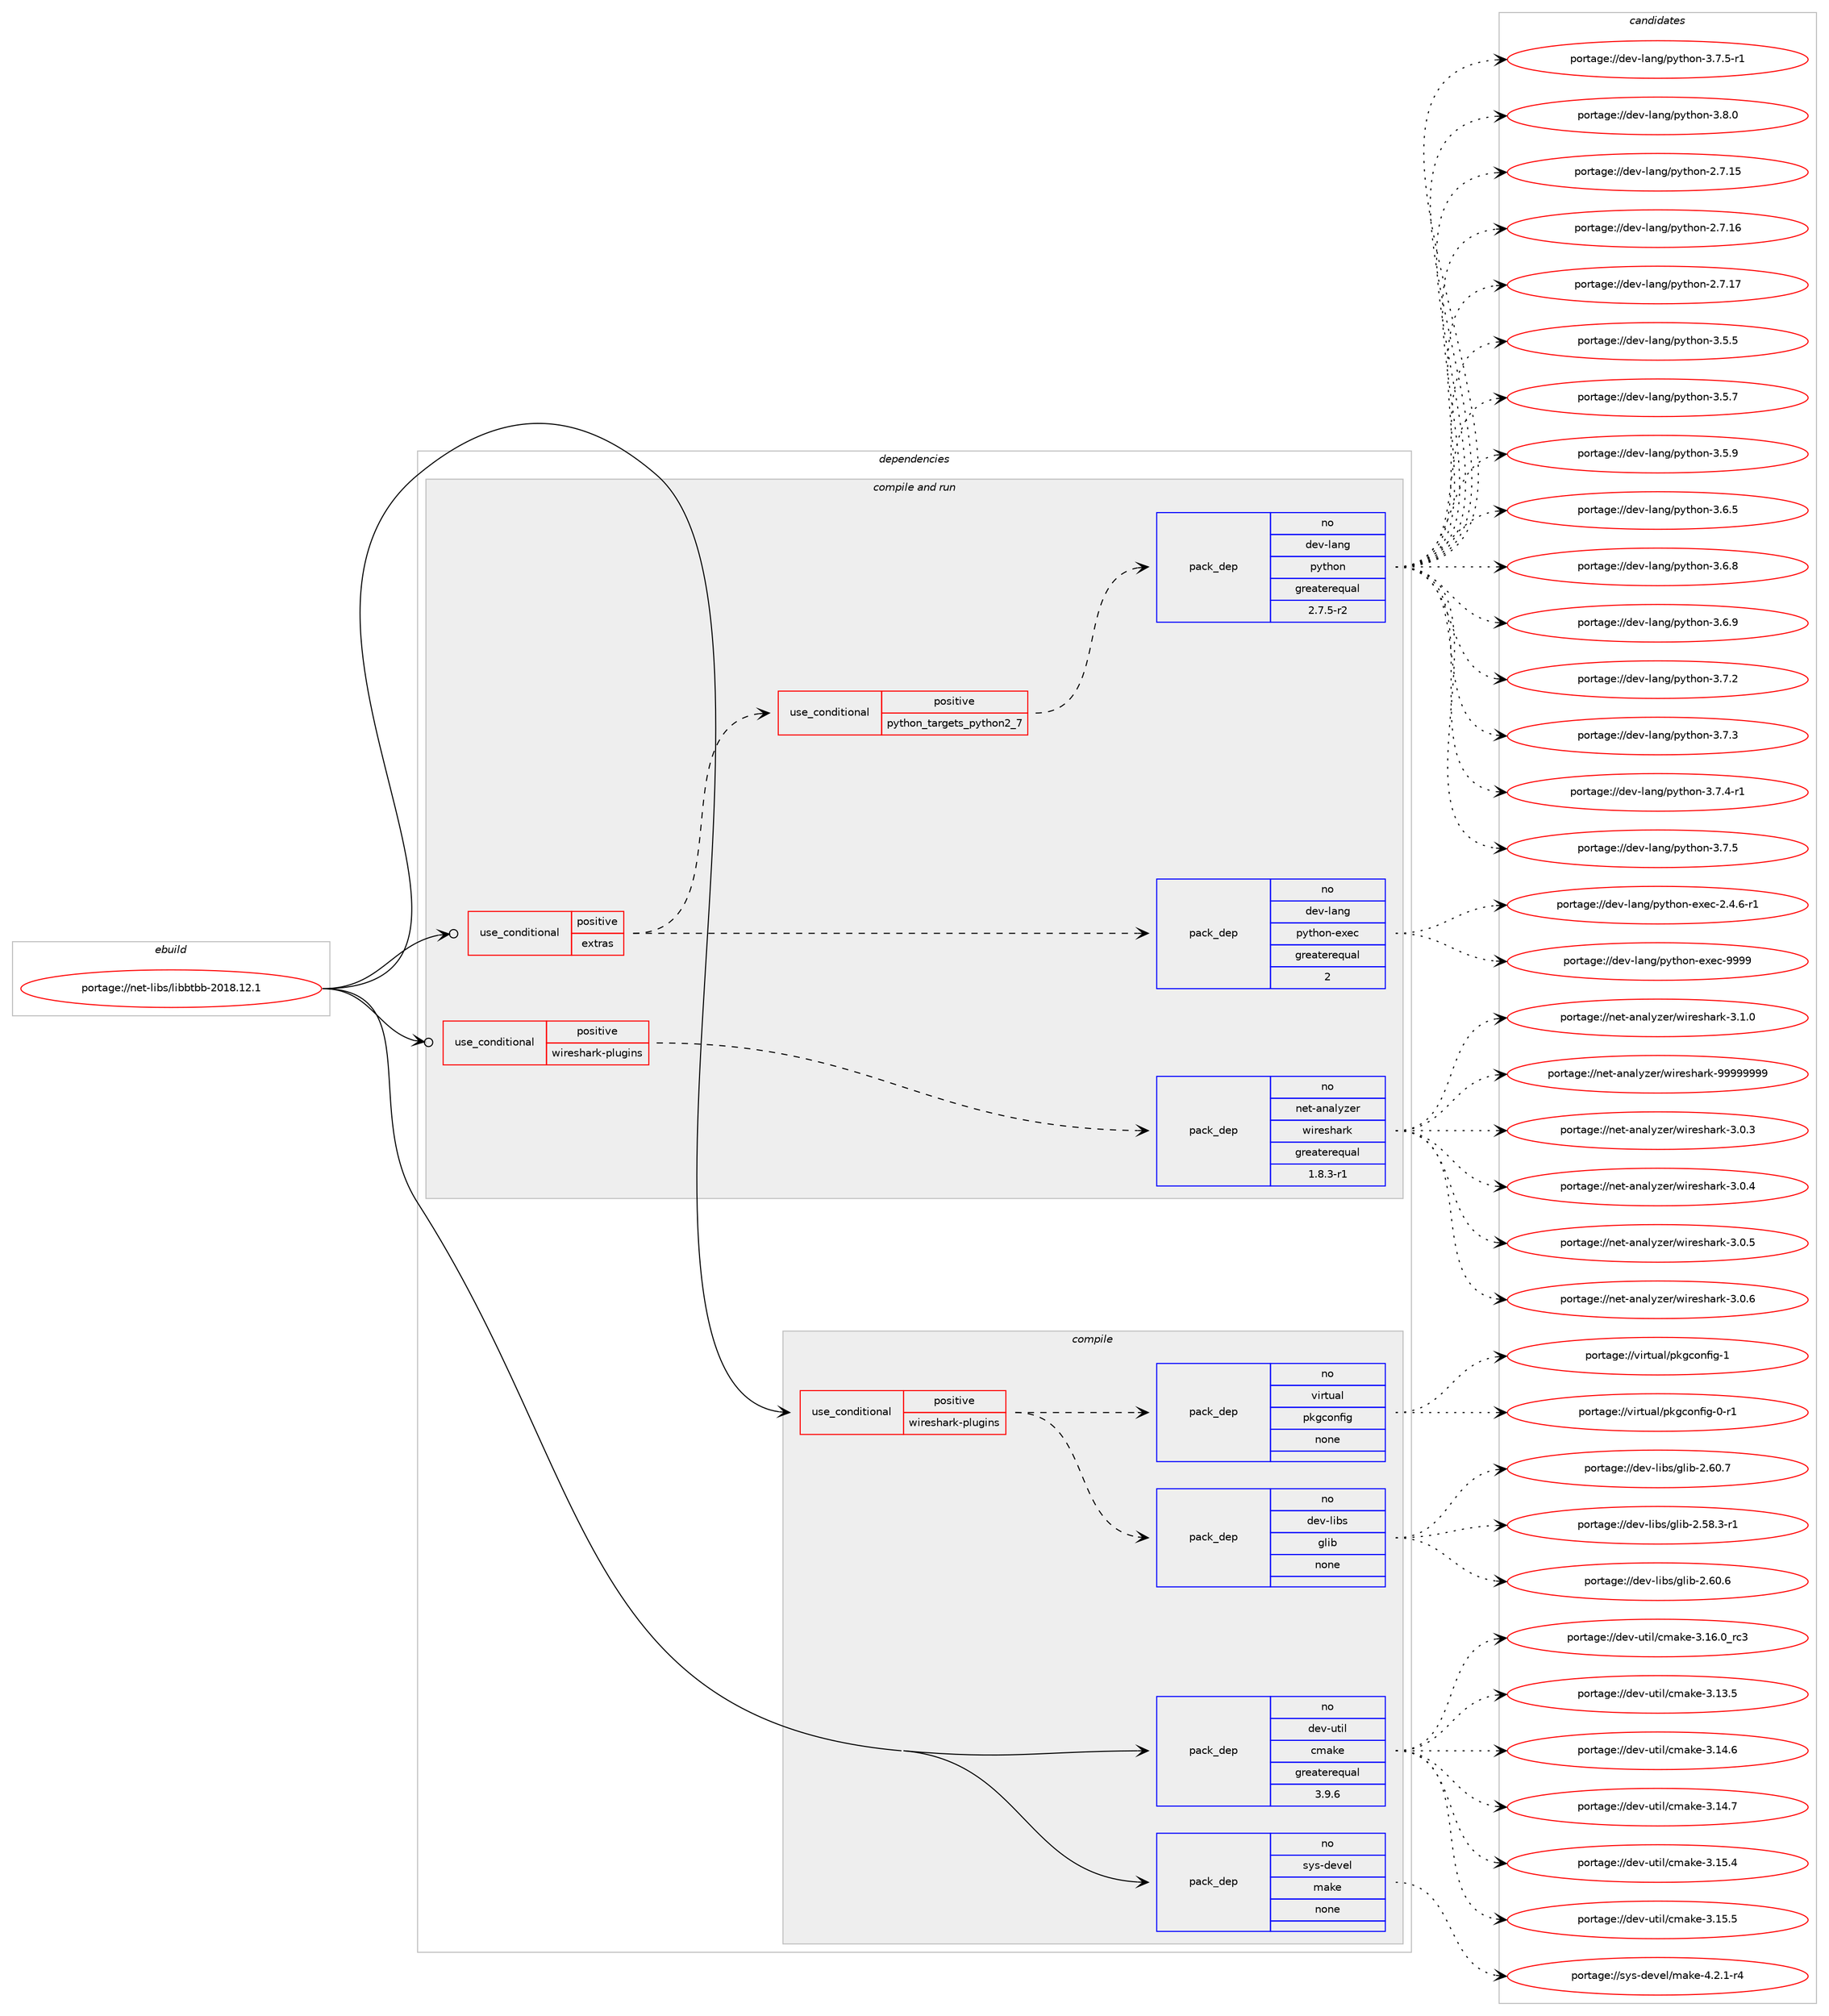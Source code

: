 digraph prolog {

# *************
# Graph options
# *************

newrank=true;
concentrate=true;
compound=true;
graph [rankdir=LR,fontname=Helvetica,fontsize=10,ranksep=1.5];#, ranksep=2.5, nodesep=0.2];
edge  [arrowhead=vee];
node  [fontname=Helvetica,fontsize=10];

# **********
# The ebuild
# **********

subgraph cluster_leftcol {
color=gray;
rank=same;
label=<<i>ebuild</i>>;
id [label="portage://net-libs/libbtbb-2018.12.1", color=red, width=4, href="../net-libs/libbtbb-2018.12.1.svg"];
}

# ****************
# The dependencies
# ****************

subgraph cluster_midcol {
color=gray;
label=<<i>dependencies</i>>;
subgraph cluster_compile {
fillcolor="#eeeeee";
style=filled;
label=<<i>compile</i>>;
subgraph cond89837 {
dependency359132 [label=<<TABLE BORDER="0" CELLBORDER="1" CELLSPACING="0" CELLPADDING="4"><TR><TD ROWSPAN="3" CELLPADDING="10">use_conditional</TD></TR><TR><TD>positive</TD></TR><TR><TD>wireshark-plugins</TD></TR></TABLE>>, shape=none, color=red];
subgraph pack263358 {
dependency359133 [label=<<TABLE BORDER="0" CELLBORDER="1" CELLSPACING="0" CELLPADDING="4" WIDTH="220"><TR><TD ROWSPAN="6" CELLPADDING="30">pack_dep</TD></TR><TR><TD WIDTH="110">no</TD></TR><TR><TD>dev-libs</TD></TR><TR><TD>glib</TD></TR><TR><TD>none</TD></TR><TR><TD></TD></TR></TABLE>>, shape=none, color=blue];
}
dependency359132:e -> dependency359133:w [weight=20,style="dashed",arrowhead="vee"];
subgraph pack263359 {
dependency359134 [label=<<TABLE BORDER="0" CELLBORDER="1" CELLSPACING="0" CELLPADDING="4" WIDTH="220"><TR><TD ROWSPAN="6" CELLPADDING="30">pack_dep</TD></TR><TR><TD WIDTH="110">no</TD></TR><TR><TD>virtual</TD></TR><TR><TD>pkgconfig</TD></TR><TR><TD>none</TD></TR><TR><TD></TD></TR></TABLE>>, shape=none, color=blue];
}
dependency359132:e -> dependency359134:w [weight=20,style="dashed",arrowhead="vee"];
}
id:e -> dependency359132:w [weight=20,style="solid",arrowhead="vee"];
subgraph pack263360 {
dependency359135 [label=<<TABLE BORDER="0" CELLBORDER="1" CELLSPACING="0" CELLPADDING="4" WIDTH="220"><TR><TD ROWSPAN="6" CELLPADDING="30">pack_dep</TD></TR><TR><TD WIDTH="110">no</TD></TR><TR><TD>dev-util</TD></TR><TR><TD>cmake</TD></TR><TR><TD>greaterequal</TD></TR><TR><TD>3.9.6</TD></TR></TABLE>>, shape=none, color=blue];
}
id:e -> dependency359135:w [weight=20,style="solid",arrowhead="vee"];
subgraph pack263361 {
dependency359136 [label=<<TABLE BORDER="0" CELLBORDER="1" CELLSPACING="0" CELLPADDING="4" WIDTH="220"><TR><TD ROWSPAN="6" CELLPADDING="30">pack_dep</TD></TR><TR><TD WIDTH="110">no</TD></TR><TR><TD>sys-devel</TD></TR><TR><TD>make</TD></TR><TR><TD>none</TD></TR><TR><TD></TD></TR></TABLE>>, shape=none, color=blue];
}
id:e -> dependency359136:w [weight=20,style="solid",arrowhead="vee"];
}
subgraph cluster_compileandrun {
fillcolor="#eeeeee";
style=filled;
label=<<i>compile and run</i>>;
subgraph cond89838 {
dependency359137 [label=<<TABLE BORDER="0" CELLBORDER="1" CELLSPACING="0" CELLPADDING="4"><TR><TD ROWSPAN="3" CELLPADDING="10">use_conditional</TD></TR><TR><TD>positive</TD></TR><TR><TD>extras</TD></TR></TABLE>>, shape=none, color=red];
subgraph cond89839 {
dependency359138 [label=<<TABLE BORDER="0" CELLBORDER="1" CELLSPACING="0" CELLPADDING="4"><TR><TD ROWSPAN="3" CELLPADDING="10">use_conditional</TD></TR><TR><TD>positive</TD></TR><TR><TD>python_targets_python2_7</TD></TR></TABLE>>, shape=none, color=red];
subgraph pack263362 {
dependency359139 [label=<<TABLE BORDER="0" CELLBORDER="1" CELLSPACING="0" CELLPADDING="4" WIDTH="220"><TR><TD ROWSPAN="6" CELLPADDING="30">pack_dep</TD></TR><TR><TD WIDTH="110">no</TD></TR><TR><TD>dev-lang</TD></TR><TR><TD>python</TD></TR><TR><TD>greaterequal</TD></TR><TR><TD>2.7.5-r2</TD></TR></TABLE>>, shape=none, color=blue];
}
dependency359138:e -> dependency359139:w [weight=20,style="dashed",arrowhead="vee"];
}
dependency359137:e -> dependency359138:w [weight=20,style="dashed",arrowhead="vee"];
subgraph pack263363 {
dependency359140 [label=<<TABLE BORDER="0" CELLBORDER="1" CELLSPACING="0" CELLPADDING="4" WIDTH="220"><TR><TD ROWSPAN="6" CELLPADDING="30">pack_dep</TD></TR><TR><TD WIDTH="110">no</TD></TR><TR><TD>dev-lang</TD></TR><TR><TD>python-exec</TD></TR><TR><TD>greaterequal</TD></TR><TR><TD>2</TD></TR></TABLE>>, shape=none, color=blue];
}
dependency359137:e -> dependency359140:w [weight=20,style="dashed",arrowhead="vee"];
}
id:e -> dependency359137:w [weight=20,style="solid",arrowhead="odotvee"];
subgraph cond89840 {
dependency359141 [label=<<TABLE BORDER="0" CELLBORDER="1" CELLSPACING="0" CELLPADDING="4"><TR><TD ROWSPAN="3" CELLPADDING="10">use_conditional</TD></TR><TR><TD>positive</TD></TR><TR><TD>wireshark-plugins</TD></TR></TABLE>>, shape=none, color=red];
subgraph pack263364 {
dependency359142 [label=<<TABLE BORDER="0" CELLBORDER="1" CELLSPACING="0" CELLPADDING="4" WIDTH="220"><TR><TD ROWSPAN="6" CELLPADDING="30">pack_dep</TD></TR><TR><TD WIDTH="110">no</TD></TR><TR><TD>net-analyzer</TD></TR><TR><TD>wireshark</TD></TR><TR><TD>greaterequal</TD></TR><TR><TD>1.8.3-r1</TD></TR></TABLE>>, shape=none, color=blue];
}
dependency359141:e -> dependency359142:w [weight=20,style="dashed",arrowhead="vee"];
}
id:e -> dependency359141:w [weight=20,style="solid",arrowhead="odotvee"];
}
subgraph cluster_run {
fillcolor="#eeeeee";
style=filled;
label=<<i>run</i>>;
}
}

# **************
# The candidates
# **************

subgraph cluster_choices {
rank=same;
color=gray;
label=<<i>candidates</i>>;

subgraph choice263358 {
color=black;
nodesep=1;
choiceportage10010111845108105981154710310810598455046535646514511449 [label="portage://dev-libs/glib-2.58.3-r1", color=red, width=4,href="../dev-libs/glib-2.58.3-r1.svg"];
choiceportage1001011184510810598115471031081059845504654484654 [label="portage://dev-libs/glib-2.60.6", color=red, width=4,href="../dev-libs/glib-2.60.6.svg"];
choiceportage1001011184510810598115471031081059845504654484655 [label="portage://dev-libs/glib-2.60.7", color=red, width=4,href="../dev-libs/glib-2.60.7.svg"];
dependency359133:e -> choiceportage10010111845108105981154710310810598455046535646514511449:w [style=dotted,weight="100"];
dependency359133:e -> choiceportage1001011184510810598115471031081059845504654484654:w [style=dotted,weight="100"];
dependency359133:e -> choiceportage1001011184510810598115471031081059845504654484655:w [style=dotted,weight="100"];
}
subgraph choice263359 {
color=black;
nodesep=1;
choiceportage11810511411611797108471121071039911111010210510345484511449 [label="portage://virtual/pkgconfig-0-r1", color=red, width=4,href="../virtual/pkgconfig-0-r1.svg"];
choiceportage1181051141161179710847112107103991111101021051034549 [label="portage://virtual/pkgconfig-1", color=red, width=4,href="../virtual/pkgconfig-1.svg"];
dependency359134:e -> choiceportage11810511411611797108471121071039911111010210510345484511449:w [style=dotted,weight="100"];
dependency359134:e -> choiceportage1181051141161179710847112107103991111101021051034549:w [style=dotted,weight="100"];
}
subgraph choice263360 {
color=black;
nodesep=1;
choiceportage1001011184511711610510847991099710710145514649514653 [label="portage://dev-util/cmake-3.13.5", color=red, width=4,href="../dev-util/cmake-3.13.5.svg"];
choiceportage1001011184511711610510847991099710710145514649524654 [label="portage://dev-util/cmake-3.14.6", color=red, width=4,href="../dev-util/cmake-3.14.6.svg"];
choiceportage1001011184511711610510847991099710710145514649524655 [label="portage://dev-util/cmake-3.14.7", color=red, width=4,href="../dev-util/cmake-3.14.7.svg"];
choiceportage1001011184511711610510847991099710710145514649534652 [label="portage://dev-util/cmake-3.15.4", color=red, width=4,href="../dev-util/cmake-3.15.4.svg"];
choiceportage1001011184511711610510847991099710710145514649534653 [label="portage://dev-util/cmake-3.15.5", color=red, width=4,href="../dev-util/cmake-3.15.5.svg"];
choiceportage1001011184511711610510847991099710710145514649544648951149951 [label="portage://dev-util/cmake-3.16.0_rc3", color=red, width=4,href="../dev-util/cmake-3.16.0_rc3.svg"];
dependency359135:e -> choiceportage1001011184511711610510847991099710710145514649514653:w [style=dotted,weight="100"];
dependency359135:e -> choiceportage1001011184511711610510847991099710710145514649524654:w [style=dotted,weight="100"];
dependency359135:e -> choiceportage1001011184511711610510847991099710710145514649524655:w [style=dotted,weight="100"];
dependency359135:e -> choiceportage1001011184511711610510847991099710710145514649534652:w [style=dotted,weight="100"];
dependency359135:e -> choiceportage1001011184511711610510847991099710710145514649534653:w [style=dotted,weight="100"];
dependency359135:e -> choiceportage1001011184511711610510847991099710710145514649544648951149951:w [style=dotted,weight="100"];
}
subgraph choice263361 {
color=black;
nodesep=1;
choiceportage1151211154510010111810110847109971071014552465046494511452 [label="portage://sys-devel/make-4.2.1-r4", color=red, width=4,href="../sys-devel/make-4.2.1-r4.svg"];
dependency359136:e -> choiceportage1151211154510010111810110847109971071014552465046494511452:w [style=dotted,weight="100"];
}
subgraph choice263362 {
color=black;
nodesep=1;
choiceportage10010111845108971101034711212111610411111045504655464953 [label="portage://dev-lang/python-2.7.15", color=red, width=4,href="../dev-lang/python-2.7.15.svg"];
choiceportage10010111845108971101034711212111610411111045504655464954 [label="portage://dev-lang/python-2.7.16", color=red, width=4,href="../dev-lang/python-2.7.16.svg"];
choiceportage10010111845108971101034711212111610411111045504655464955 [label="portage://dev-lang/python-2.7.17", color=red, width=4,href="../dev-lang/python-2.7.17.svg"];
choiceportage100101118451089711010347112121116104111110455146534653 [label="portage://dev-lang/python-3.5.5", color=red, width=4,href="../dev-lang/python-3.5.5.svg"];
choiceportage100101118451089711010347112121116104111110455146534655 [label="portage://dev-lang/python-3.5.7", color=red, width=4,href="../dev-lang/python-3.5.7.svg"];
choiceportage100101118451089711010347112121116104111110455146534657 [label="portage://dev-lang/python-3.5.9", color=red, width=4,href="../dev-lang/python-3.5.9.svg"];
choiceportage100101118451089711010347112121116104111110455146544653 [label="portage://dev-lang/python-3.6.5", color=red, width=4,href="../dev-lang/python-3.6.5.svg"];
choiceportage100101118451089711010347112121116104111110455146544656 [label="portage://dev-lang/python-3.6.8", color=red, width=4,href="../dev-lang/python-3.6.8.svg"];
choiceportage100101118451089711010347112121116104111110455146544657 [label="portage://dev-lang/python-3.6.9", color=red, width=4,href="../dev-lang/python-3.6.9.svg"];
choiceportage100101118451089711010347112121116104111110455146554650 [label="portage://dev-lang/python-3.7.2", color=red, width=4,href="../dev-lang/python-3.7.2.svg"];
choiceportage100101118451089711010347112121116104111110455146554651 [label="portage://dev-lang/python-3.7.3", color=red, width=4,href="../dev-lang/python-3.7.3.svg"];
choiceportage1001011184510897110103471121211161041111104551465546524511449 [label="portage://dev-lang/python-3.7.4-r1", color=red, width=4,href="../dev-lang/python-3.7.4-r1.svg"];
choiceportage100101118451089711010347112121116104111110455146554653 [label="portage://dev-lang/python-3.7.5", color=red, width=4,href="../dev-lang/python-3.7.5.svg"];
choiceportage1001011184510897110103471121211161041111104551465546534511449 [label="portage://dev-lang/python-3.7.5-r1", color=red, width=4,href="../dev-lang/python-3.7.5-r1.svg"];
choiceportage100101118451089711010347112121116104111110455146564648 [label="portage://dev-lang/python-3.8.0", color=red, width=4,href="../dev-lang/python-3.8.0.svg"];
dependency359139:e -> choiceportage10010111845108971101034711212111610411111045504655464953:w [style=dotted,weight="100"];
dependency359139:e -> choiceportage10010111845108971101034711212111610411111045504655464954:w [style=dotted,weight="100"];
dependency359139:e -> choiceportage10010111845108971101034711212111610411111045504655464955:w [style=dotted,weight="100"];
dependency359139:e -> choiceportage100101118451089711010347112121116104111110455146534653:w [style=dotted,weight="100"];
dependency359139:e -> choiceportage100101118451089711010347112121116104111110455146534655:w [style=dotted,weight="100"];
dependency359139:e -> choiceportage100101118451089711010347112121116104111110455146534657:w [style=dotted,weight="100"];
dependency359139:e -> choiceportage100101118451089711010347112121116104111110455146544653:w [style=dotted,weight="100"];
dependency359139:e -> choiceportage100101118451089711010347112121116104111110455146544656:w [style=dotted,weight="100"];
dependency359139:e -> choiceportage100101118451089711010347112121116104111110455146544657:w [style=dotted,weight="100"];
dependency359139:e -> choiceportage100101118451089711010347112121116104111110455146554650:w [style=dotted,weight="100"];
dependency359139:e -> choiceportage100101118451089711010347112121116104111110455146554651:w [style=dotted,weight="100"];
dependency359139:e -> choiceportage1001011184510897110103471121211161041111104551465546524511449:w [style=dotted,weight="100"];
dependency359139:e -> choiceportage100101118451089711010347112121116104111110455146554653:w [style=dotted,weight="100"];
dependency359139:e -> choiceportage1001011184510897110103471121211161041111104551465546534511449:w [style=dotted,weight="100"];
dependency359139:e -> choiceportage100101118451089711010347112121116104111110455146564648:w [style=dotted,weight="100"];
}
subgraph choice263363 {
color=black;
nodesep=1;
choiceportage10010111845108971101034711212111610411111045101120101994550465246544511449 [label="portage://dev-lang/python-exec-2.4.6-r1", color=red, width=4,href="../dev-lang/python-exec-2.4.6-r1.svg"];
choiceportage10010111845108971101034711212111610411111045101120101994557575757 [label="portage://dev-lang/python-exec-9999", color=red, width=4,href="../dev-lang/python-exec-9999.svg"];
dependency359140:e -> choiceportage10010111845108971101034711212111610411111045101120101994550465246544511449:w [style=dotted,weight="100"];
dependency359140:e -> choiceportage10010111845108971101034711212111610411111045101120101994557575757:w [style=dotted,weight="100"];
}
subgraph choice263364 {
color=black;
nodesep=1;
choiceportage1101011164597110971081211221011144711910511410111510497114107455146484651 [label="portage://net-analyzer/wireshark-3.0.3", color=red, width=4,href="../net-analyzer/wireshark-3.0.3.svg"];
choiceportage1101011164597110971081211221011144711910511410111510497114107455146484652 [label="portage://net-analyzer/wireshark-3.0.4", color=red, width=4,href="../net-analyzer/wireshark-3.0.4.svg"];
choiceportage1101011164597110971081211221011144711910511410111510497114107455146484653 [label="portage://net-analyzer/wireshark-3.0.5", color=red, width=4,href="../net-analyzer/wireshark-3.0.5.svg"];
choiceportage1101011164597110971081211221011144711910511410111510497114107455146484654 [label="portage://net-analyzer/wireshark-3.0.6", color=red, width=4,href="../net-analyzer/wireshark-3.0.6.svg"];
choiceportage1101011164597110971081211221011144711910511410111510497114107455146494648 [label="portage://net-analyzer/wireshark-3.1.0", color=red, width=4,href="../net-analyzer/wireshark-3.1.0.svg"];
choiceportage1101011164597110971081211221011144711910511410111510497114107455757575757575757 [label="portage://net-analyzer/wireshark-99999999", color=red, width=4,href="../net-analyzer/wireshark-99999999.svg"];
dependency359142:e -> choiceportage1101011164597110971081211221011144711910511410111510497114107455146484651:w [style=dotted,weight="100"];
dependency359142:e -> choiceportage1101011164597110971081211221011144711910511410111510497114107455146484652:w [style=dotted,weight="100"];
dependency359142:e -> choiceportage1101011164597110971081211221011144711910511410111510497114107455146484653:w [style=dotted,weight="100"];
dependency359142:e -> choiceportage1101011164597110971081211221011144711910511410111510497114107455146484654:w [style=dotted,weight="100"];
dependency359142:e -> choiceportage1101011164597110971081211221011144711910511410111510497114107455146494648:w [style=dotted,weight="100"];
dependency359142:e -> choiceportage1101011164597110971081211221011144711910511410111510497114107455757575757575757:w [style=dotted,weight="100"];
}
}

}
